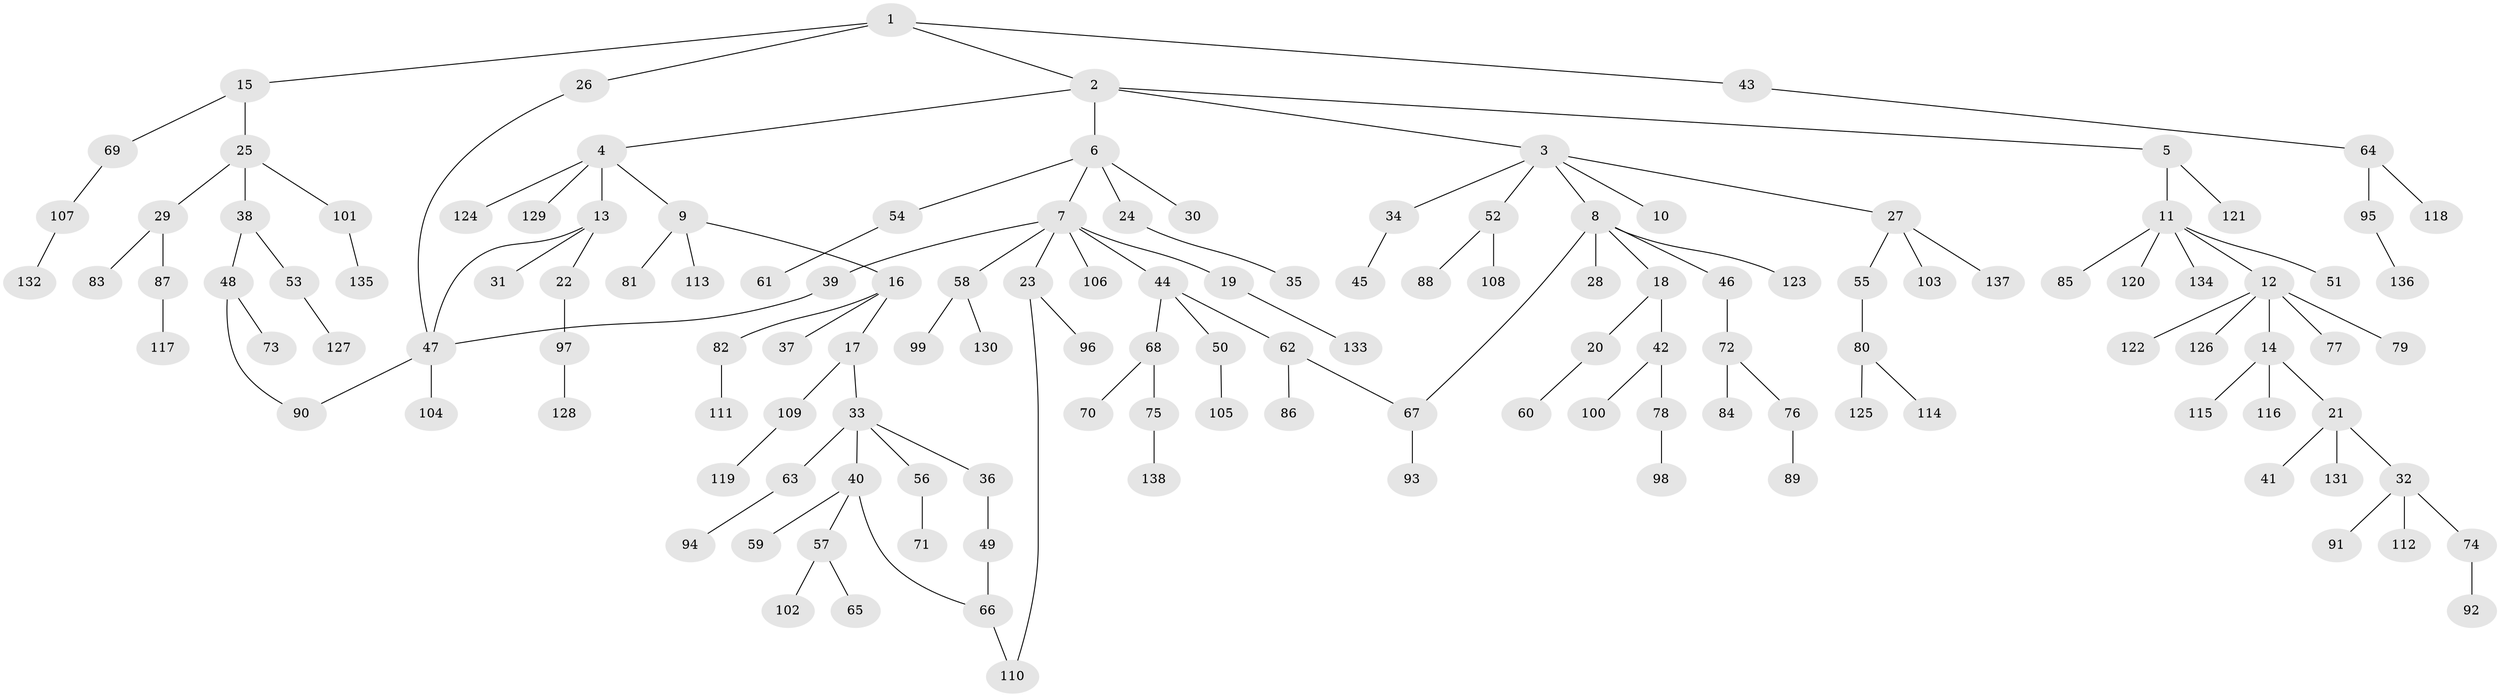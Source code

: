 // Generated by graph-tools (version 1.1) at 2025/13/03/09/25 04:13:24]
// undirected, 138 vertices, 143 edges
graph export_dot {
graph [start="1"]
  node [color=gray90,style=filled];
  1;
  2;
  3;
  4;
  5;
  6;
  7;
  8;
  9;
  10;
  11;
  12;
  13;
  14;
  15;
  16;
  17;
  18;
  19;
  20;
  21;
  22;
  23;
  24;
  25;
  26;
  27;
  28;
  29;
  30;
  31;
  32;
  33;
  34;
  35;
  36;
  37;
  38;
  39;
  40;
  41;
  42;
  43;
  44;
  45;
  46;
  47;
  48;
  49;
  50;
  51;
  52;
  53;
  54;
  55;
  56;
  57;
  58;
  59;
  60;
  61;
  62;
  63;
  64;
  65;
  66;
  67;
  68;
  69;
  70;
  71;
  72;
  73;
  74;
  75;
  76;
  77;
  78;
  79;
  80;
  81;
  82;
  83;
  84;
  85;
  86;
  87;
  88;
  89;
  90;
  91;
  92;
  93;
  94;
  95;
  96;
  97;
  98;
  99;
  100;
  101;
  102;
  103;
  104;
  105;
  106;
  107;
  108;
  109;
  110;
  111;
  112;
  113;
  114;
  115;
  116;
  117;
  118;
  119;
  120;
  121;
  122;
  123;
  124;
  125;
  126;
  127;
  128;
  129;
  130;
  131;
  132;
  133;
  134;
  135;
  136;
  137;
  138;
  1 -- 2;
  1 -- 15;
  1 -- 26;
  1 -- 43;
  2 -- 3;
  2 -- 4;
  2 -- 5;
  2 -- 6;
  3 -- 8;
  3 -- 10;
  3 -- 27;
  3 -- 34;
  3 -- 52;
  4 -- 9;
  4 -- 13;
  4 -- 124;
  4 -- 129;
  5 -- 11;
  5 -- 121;
  6 -- 7;
  6 -- 24;
  6 -- 30;
  6 -- 54;
  7 -- 19;
  7 -- 23;
  7 -- 39;
  7 -- 44;
  7 -- 58;
  7 -- 106;
  8 -- 18;
  8 -- 28;
  8 -- 46;
  8 -- 123;
  8 -- 67;
  9 -- 16;
  9 -- 81;
  9 -- 113;
  11 -- 12;
  11 -- 51;
  11 -- 85;
  11 -- 120;
  11 -- 134;
  12 -- 14;
  12 -- 77;
  12 -- 79;
  12 -- 122;
  12 -- 126;
  13 -- 22;
  13 -- 31;
  13 -- 47;
  14 -- 21;
  14 -- 115;
  14 -- 116;
  15 -- 25;
  15 -- 69;
  16 -- 17;
  16 -- 37;
  16 -- 82;
  17 -- 33;
  17 -- 109;
  18 -- 20;
  18 -- 42;
  19 -- 133;
  20 -- 60;
  21 -- 32;
  21 -- 41;
  21 -- 131;
  22 -- 97;
  23 -- 96;
  23 -- 110;
  24 -- 35;
  25 -- 29;
  25 -- 38;
  25 -- 101;
  26 -- 47;
  27 -- 55;
  27 -- 103;
  27 -- 137;
  29 -- 83;
  29 -- 87;
  32 -- 74;
  32 -- 91;
  32 -- 112;
  33 -- 36;
  33 -- 40;
  33 -- 56;
  33 -- 63;
  34 -- 45;
  36 -- 49;
  38 -- 48;
  38 -- 53;
  39 -- 47;
  40 -- 57;
  40 -- 59;
  40 -- 66;
  42 -- 78;
  42 -- 100;
  43 -- 64;
  44 -- 50;
  44 -- 62;
  44 -- 68;
  46 -- 72;
  47 -- 104;
  47 -- 90;
  48 -- 73;
  48 -- 90;
  49 -- 66;
  50 -- 105;
  52 -- 88;
  52 -- 108;
  53 -- 127;
  54 -- 61;
  55 -- 80;
  56 -- 71;
  57 -- 65;
  57 -- 102;
  58 -- 99;
  58 -- 130;
  62 -- 67;
  62 -- 86;
  63 -- 94;
  64 -- 95;
  64 -- 118;
  66 -- 110;
  67 -- 93;
  68 -- 70;
  68 -- 75;
  69 -- 107;
  72 -- 76;
  72 -- 84;
  74 -- 92;
  75 -- 138;
  76 -- 89;
  78 -- 98;
  80 -- 114;
  80 -- 125;
  82 -- 111;
  87 -- 117;
  95 -- 136;
  97 -- 128;
  101 -- 135;
  107 -- 132;
  109 -- 119;
}
